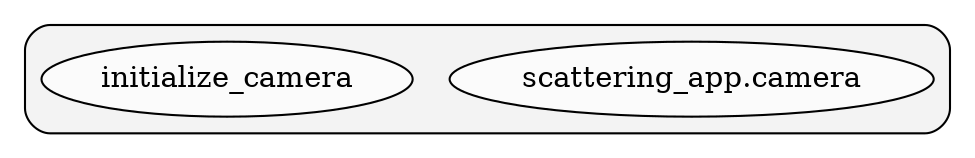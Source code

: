 digraph G {
    graph [rankdir=TB];
    subgraph cluster_G {

        graph [style="filled,rounded",fillcolor="#80808018", label=""];
        scattering_app__camera [label="scattering_app.camera", style="filled", fillcolor="#ffffffb2", fontcolor="#000000", group="0"];
        scattering_app__camera__initialize_camera [label="initialize_camera", style="filled", fillcolor="#ffffffb2", fontcolor="#000000", group="0"];
    }
    }
